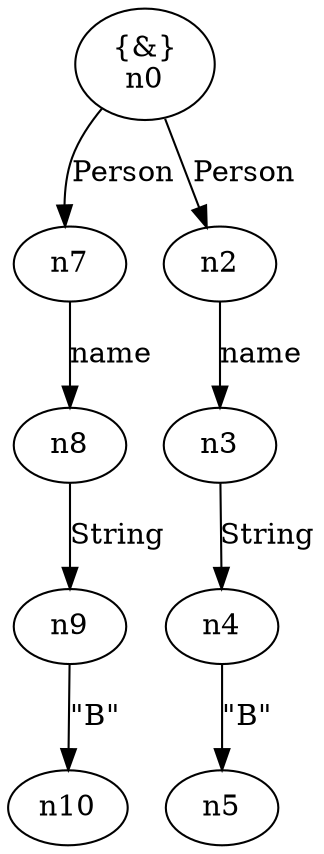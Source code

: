 digraph "g" {
    node [ shape = "ellipse" ]
    "n10" [ label = "\N" ]
    "n9" [ label = "\N" ]
    "n8" [ label = "\N" ]
    "n7" [ label = "\N" ]
    "n5" [ label = "\N" ]
    "n4" [ label = "\N" ]
    "n3" [ label = "\N" ]
    "n2" [ label = "\N" ]
    "n0" [ label = "{&}\n\N" ]
    "n9" -> "n10" [ label = "\"B\"" ]
    "n8" -> "n9" [ label = "String" ]
    "n7" -> "n8" [ label = "name" ]
    "n4" -> "n5" [ label = "\"B\"" ]
    "n3" -> "n4" [ label = "String" ]
    "n2" -> "n3" [ label = "name" ]
    "n0" -> "n7" [ label = "Person" ]
    "n0" -> "n2" [ label = "Person" ]
}
